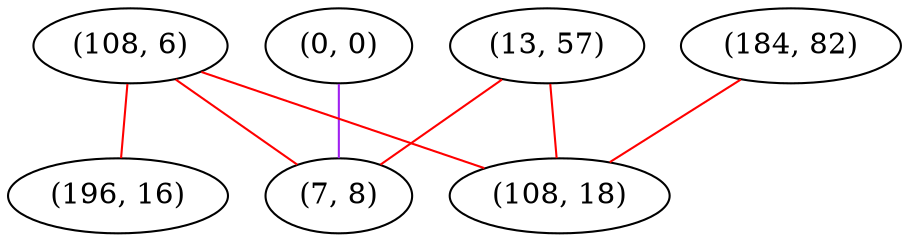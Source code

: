 graph "" {
"(0, 0)";
"(184, 82)";
"(13, 57)";
"(108, 6)";
"(196, 16)";
"(108, 18)";
"(7, 8)";
"(0, 0)" -- "(7, 8)"  [color=purple, key=0, weight=4];
"(184, 82)" -- "(108, 18)"  [color=red, key=0, weight=1];
"(13, 57)" -- "(108, 18)"  [color=red, key=0, weight=1];
"(13, 57)" -- "(7, 8)"  [color=red, key=0, weight=1];
"(108, 6)" -- "(108, 18)"  [color=red, key=0, weight=1];
"(108, 6)" -- "(7, 8)"  [color=red, key=0, weight=1];
"(108, 6)" -- "(196, 16)"  [color=red, key=0, weight=1];
}

